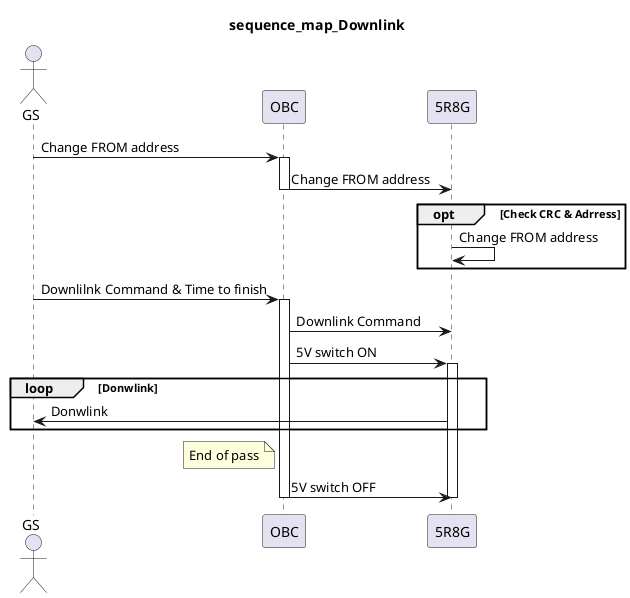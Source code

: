 @startuml
title sequence_map_Downlink

actor GS

GS -> OBC : Change FROM address
activate OBC
OBC -> 5R8G : Change FROM address
deactivate OBC
opt Check CRC & Adrress
    5R8G -> 5R8G : Change FROM address
end

GS -> OBC : Downlilnk Command & Time to finish
activate OBC
OBC -> 5R8G : Downlink Command

OBC -> 5R8G : 5V switch ON
activate 5R8G
loop Donwlink
    5R8G -> GS : Donwlink
end
note left of OBC : End of pass
OBC -> 5R8G : 5V switch OFF
deactivate 5R8G

deactivate OBC
@enduml